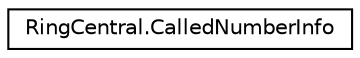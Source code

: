 digraph "Graphical Class Hierarchy"
{
 // LATEX_PDF_SIZE
  edge [fontname="Helvetica",fontsize="10",labelfontname="Helvetica",labelfontsize="10"];
  node [fontname="Helvetica",fontsize="10",shape=record];
  rankdir="LR";
  Node0 [label="RingCentral.CalledNumberInfo",height=0.2,width=0.4,color="black", fillcolor="white", style="filled",URL="$classRingCentral_1_1CalledNumberInfo.html",tooltip=" "];
}
